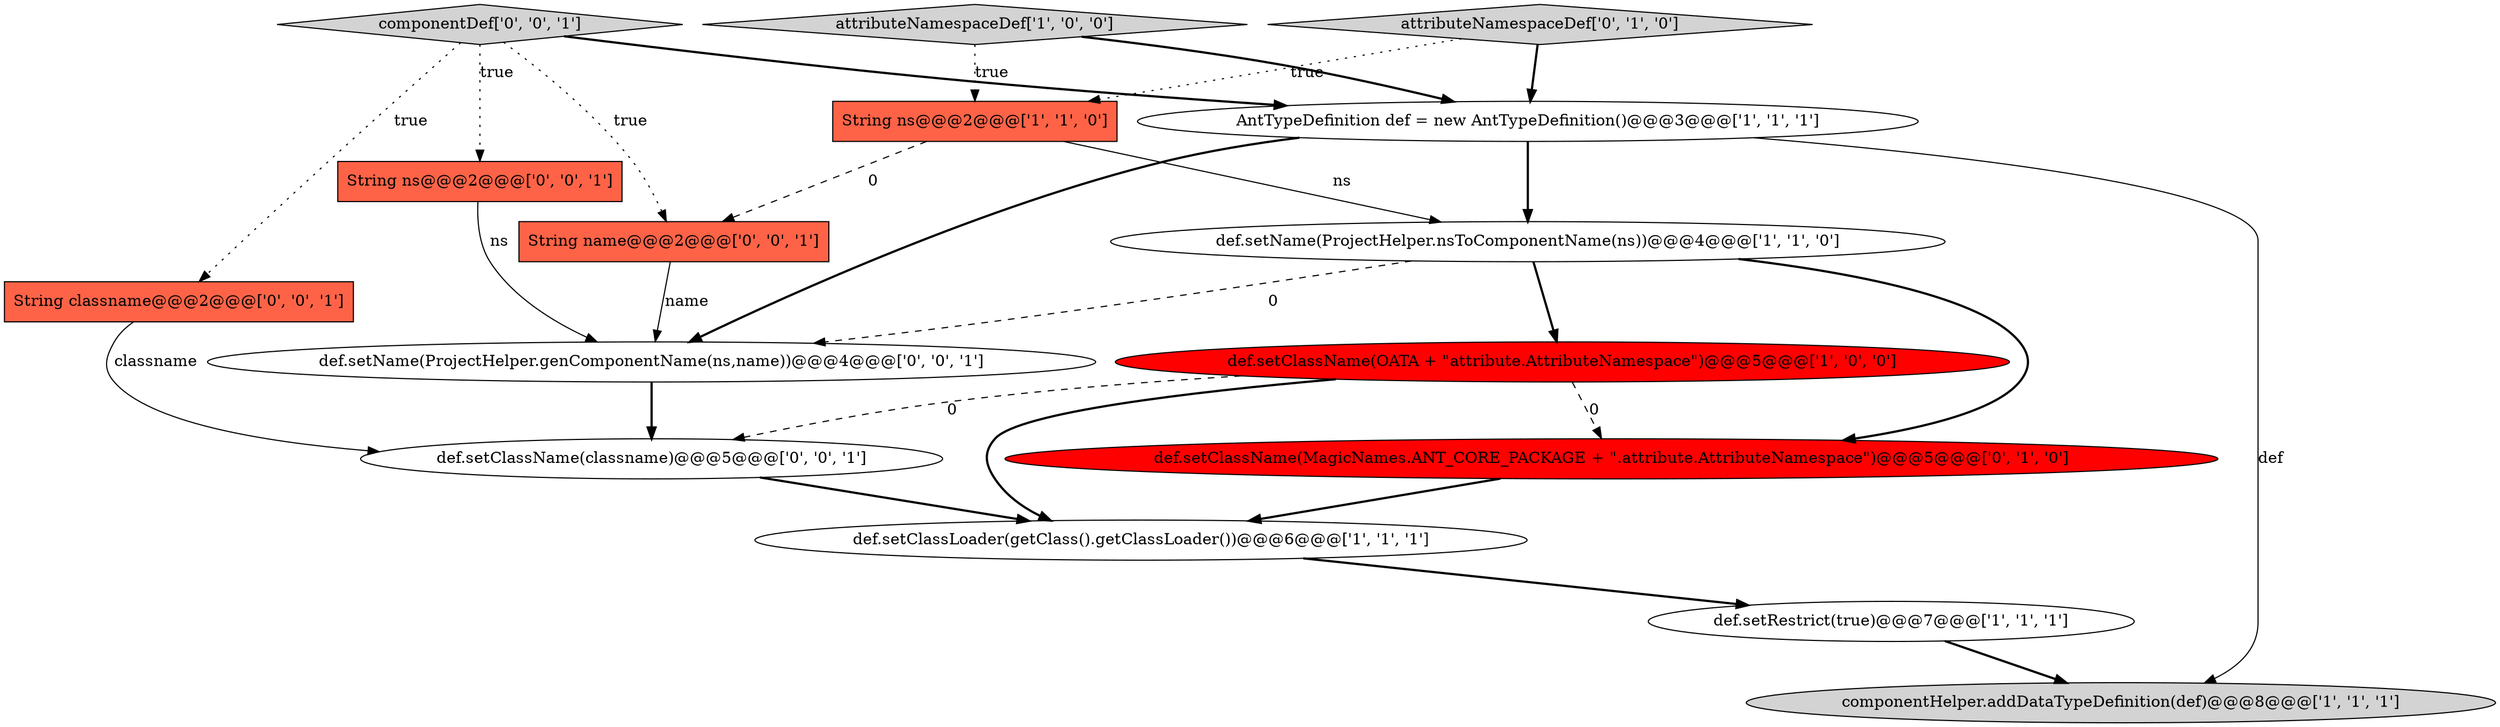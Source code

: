 digraph {
14 [style = filled, label = "String name@@@2@@@['0', '0', '1']", fillcolor = tomato, shape = box image = "AAA0AAABBB3BBB"];
10 [style = filled, label = "String ns@@@2@@@['0', '0', '1']", fillcolor = tomato, shape = box image = "AAA0AAABBB3BBB"];
1 [style = filled, label = "AntTypeDefinition def = new AntTypeDefinition()@@@3@@@['1', '1', '1']", fillcolor = white, shape = ellipse image = "AAA0AAABBB1BBB"];
3 [style = filled, label = "def.setName(ProjectHelper.nsToComponentName(ns))@@@4@@@['1', '1', '0']", fillcolor = white, shape = ellipse image = "AAA0AAABBB1BBB"];
8 [style = filled, label = "def.setClassName(MagicNames.ANT_CORE_PACKAGE + \".attribute.AttributeNamespace\")@@@5@@@['0', '1', '0']", fillcolor = red, shape = ellipse image = "AAA1AAABBB2BBB"];
11 [style = filled, label = "def.setName(ProjectHelper.genComponentName(ns,name))@@@4@@@['0', '0', '1']", fillcolor = white, shape = ellipse image = "AAA0AAABBB3BBB"];
13 [style = filled, label = "componentDef['0', '0', '1']", fillcolor = lightgray, shape = diamond image = "AAA0AAABBB3BBB"];
15 [style = filled, label = "def.setClassName(classname)@@@5@@@['0', '0', '1']", fillcolor = white, shape = ellipse image = "AAA0AAABBB3BBB"];
5 [style = filled, label = "attributeNamespaceDef['1', '0', '0']", fillcolor = lightgray, shape = diamond image = "AAA0AAABBB1BBB"];
2 [style = filled, label = "String ns@@@2@@@['1', '1', '0']", fillcolor = tomato, shape = box image = "AAA0AAABBB1BBB"];
9 [style = filled, label = "attributeNamespaceDef['0', '1', '0']", fillcolor = lightgray, shape = diamond image = "AAA0AAABBB2BBB"];
4 [style = filled, label = "def.setRestrict(true)@@@7@@@['1', '1', '1']", fillcolor = white, shape = ellipse image = "AAA0AAABBB1BBB"];
0 [style = filled, label = "def.setClassName(OATA + \"attribute.AttributeNamespace\")@@@5@@@['1', '0', '0']", fillcolor = red, shape = ellipse image = "AAA1AAABBB1BBB"];
12 [style = filled, label = "String classname@@@2@@@['0', '0', '1']", fillcolor = tomato, shape = box image = "AAA0AAABBB3BBB"];
6 [style = filled, label = "def.setClassLoader(getClass().getClassLoader())@@@6@@@['1', '1', '1']", fillcolor = white, shape = ellipse image = "AAA0AAABBB1BBB"];
7 [style = filled, label = "componentHelper.addDataTypeDefinition(def)@@@8@@@['1', '1', '1']", fillcolor = lightgray, shape = ellipse image = "AAA0AAABBB1BBB"];
1->7 [style = solid, label="def"];
13->12 [style = dotted, label="true"];
0->6 [style = bold, label=""];
1->3 [style = bold, label=""];
0->15 [style = dashed, label="0"];
8->6 [style = bold, label=""];
15->6 [style = bold, label=""];
13->10 [style = dotted, label="true"];
4->7 [style = bold, label=""];
11->15 [style = bold, label=""];
3->0 [style = bold, label=""];
13->1 [style = bold, label=""];
1->11 [style = bold, label=""];
6->4 [style = bold, label=""];
5->1 [style = bold, label=""];
12->15 [style = solid, label="classname"];
2->14 [style = dashed, label="0"];
10->11 [style = solid, label="ns"];
3->8 [style = bold, label=""];
9->2 [style = dotted, label="true"];
0->8 [style = dashed, label="0"];
14->11 [style = solid, label="name"];
2->3 [style = solid, label="ns"];
9->1 [style = bold, label=""];
13->14 [style = dotted, label="true"];
3->11 [style = dashed, label="0"];
5->2 [style = dotted, label="true"];
}

